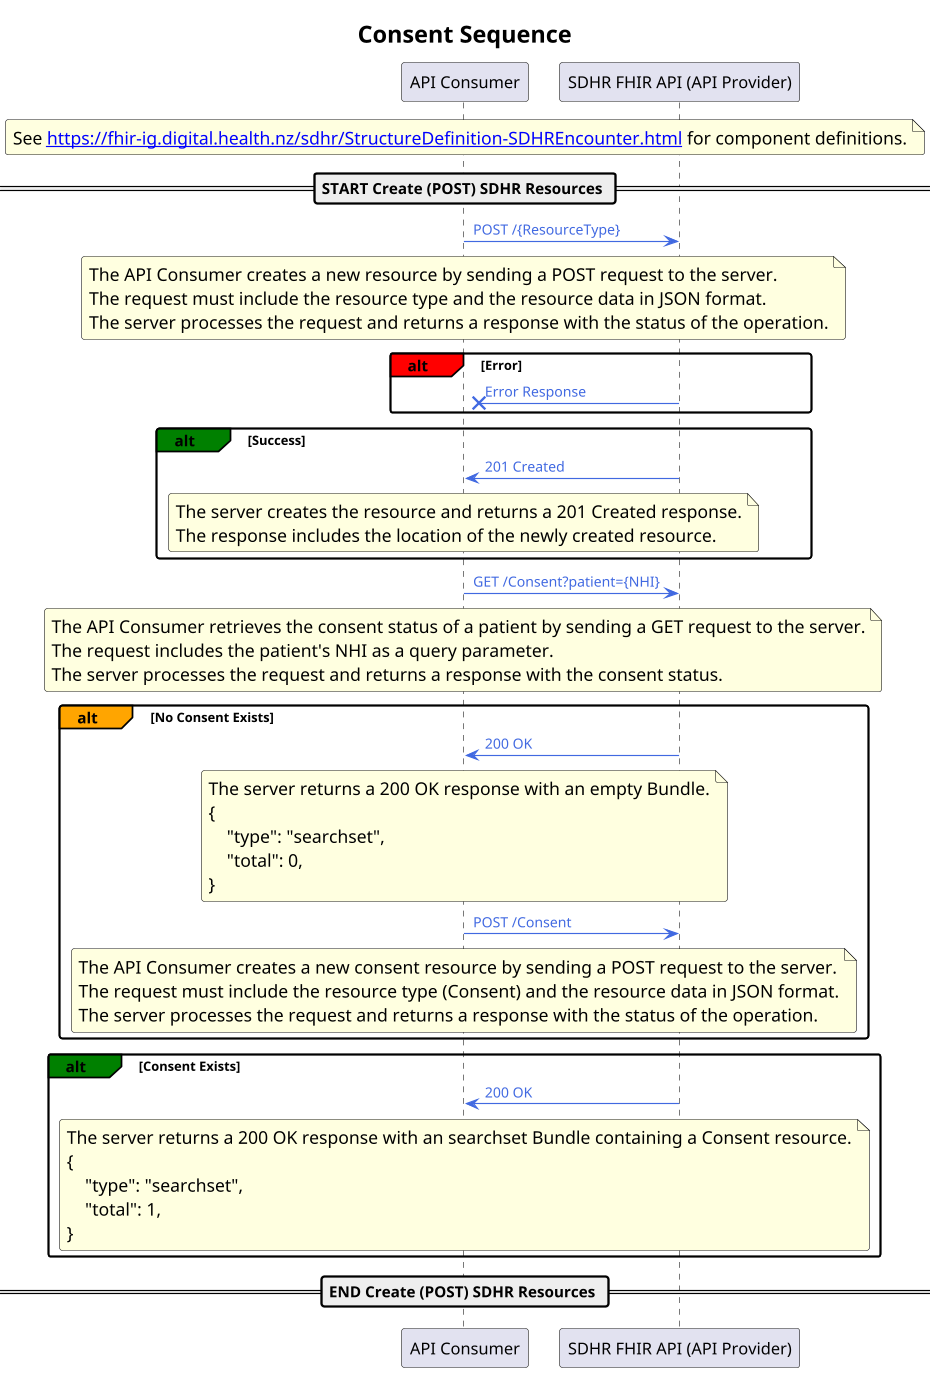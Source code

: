 @startuml

skinparam dpi 100 
scale max 300 width

skinparam ActivityDiamondBackgroundColor #RoyalBlue
skinparam ArrowColor #RoyalBlue   
skinparam ArrowFontColor #RoyalBlue   
skinparam ArrowFontSize 12
skinparam ArrowMessageAlignment right
skinparam BoxPadding 10
skinparam ClassFontSize 16
skinparam ClassFontStyle bold
skinparam ClassStereotypeFontSize 16
skinparam dpi 300
skinparam FooterFontSize 14
skinparam FooterFontStyle italic
skinparam LegendBackgroundColor #Snow
skinparam LegendFontName Helvetica
skinparam LegendFontSize 16
skinparam linetype ortho
skinparam nodesep 70
skinparam NoteBackgroundColor #LightYellow
skinparam NoteFontSize 15
skinparam NoteTextAlignment left
skinparam ranksep 60
skinparam roundcorner 5
skinparam TitleFontSize 20

title "Consent Sequence"

participant "API Consumer" as Client
note over Client
  See [[https://fhir-ig.digital.health.nz/sdhr/StructureDefinition-SDHREncounter.html]] for component definitions.
end note
participant "SDHR FHIR API (API Provider)" as Server
== START Create (POST) SDHR Resources ==
Client -> Server : POST /{ResourceType}
note over Client
  The API Consumer creates a new resource by sending a POST request to the server.
  The request must include the resource type and the resource data in JSON format.
  The server processes the request and returns a response with the status of the operation.
end note
alt#Red Error
    Server -x Client : Error Response
end

alt#Green Success
    Server -> Client : 201 Created
    note over Client
        The server creates the resource and returns a 201 Created response.
        The response includes the location of the newly created resource.
    end note
end
Client -> Server : GET /Consent?patient={NHI}
note over Client
  The API Consumer retrieves the consent status of a patient by sending a GET request to the server.
  The request includes the patient's NHI as a query parameter.
  The server processes the request and returns a response with the consent status.
end note
alt#Orange No Consent Exists
    Server -> Client : 200 OK
    note over Client
        The server returns a 200 OK response with an empty Bundle.
        {
            "type": "searchset",
            "total": 0,
        }
    end note
    Client -> Server : POST /Consent
    note over Client
        The API Consumer creates a new consent resource by sending a POST request to the server.
        The request must include the resource type (Consent) and the resource data in JSON format.
        The server processes the request and returns a response with the status of the operation.
    end note
end

alt#Green Consent Exists
    Server -> Client : 200 OK
    note over Client
        The server returns a 200 OK response with an searchset Bundle containing a Consent resource.
        {
            "type": "searchset",
            "total": 1,
        }
    end note
end

== END Create (POST) SDHR Resources ==

@enduml